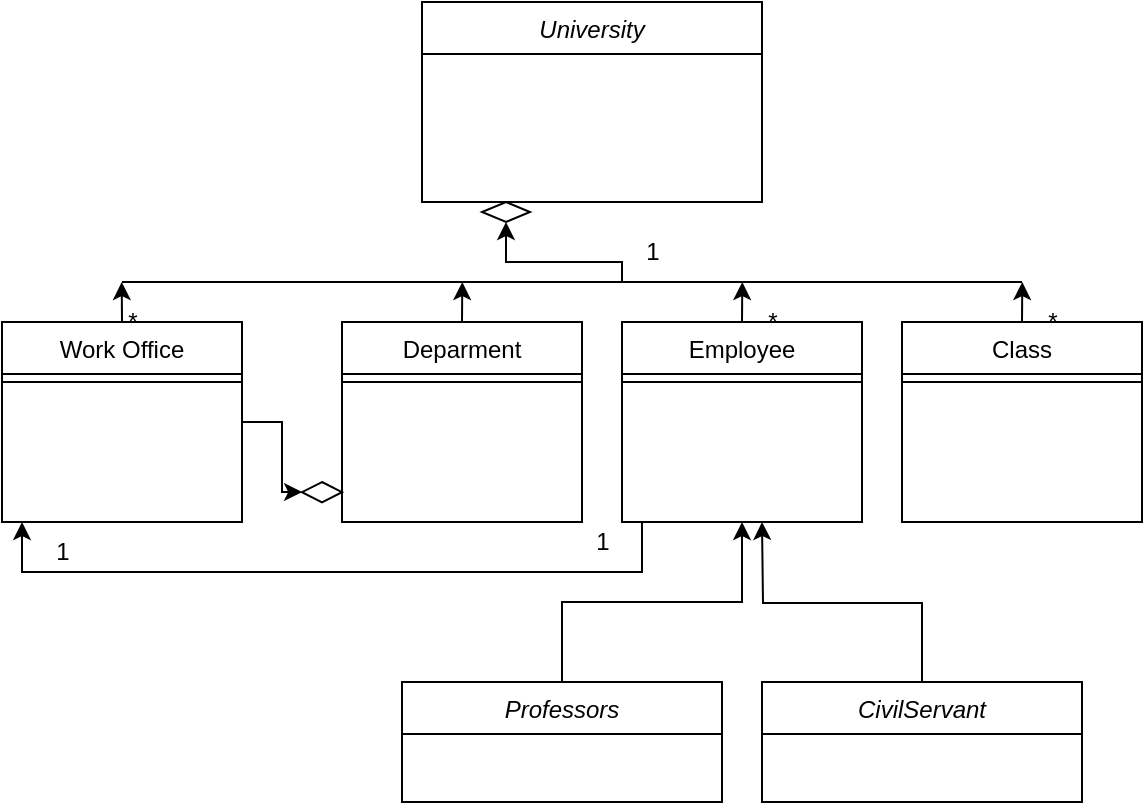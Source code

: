 <mxfile version="20.2.2" type="github">
  <diagram id="C5RBs43oDa-KdzZeNtuy" name="Page-1">
    <mxGraphModel dx="1185" dy="655" grid="1" gridSize="10" guides="1" tooltips="1" connect="1" arrows="1" fold="1" page="1" pageScale="1" pageWidth="827" pageHeight="1169" math="0" shadow="0">
      <root>
        <mxCell id="WIyWlLk6GJQsqaUBKTNV-0" />
        <mxCell id="WIyWlLk6GJQsqaUBKTNV-1" parent="WIyWlLk6GJQsqaUBKTNV-0" />
        <mxCell id="Nv24_8J4_AZsz7pSNWJQ-59" style="edgeStyle=orthogonalEdgeStyle;rounded=0;orthogonalLoop=1;jettySize=auto;html=1;" edge="1" parent="WIyWlLk6GJQsqaUBKTNV-1" source="zkfFHV4jXpPFQw0GAbJ--0">
          <mxGeometry relative="1" as="geometry">
            <mxPoint x="530" y="270" as="targetPoint" />
          </mxGeometry>
        </mxCell>
        <mxCell id="zkfFHV4jXpPFQw0GAbJ--0" value="CivilServant&#xa;" style="swimlane;fontStyle=2;align=center;verticalAlign=top;childLayout=stackLayout;horizontal=1;startSize=26;horizontalStack=0;resizeParent=1;resizeLast=0;collapsible=1;marginBottom=0;rounded=0;shadow=0;strokeWidth=1;" parent="WIyWlLk6GJQsqaUBKTNV-1" vertex="1">
          <mxGeometry x="530" y="350" width="160" height="60" as="geometry">
            <mxRectangle x="230" y="140" width="160" height="26" as="alternateBounds" />
          </mxGeometry>
        </mxCell>
        <mxCell id="Nv24_8J4_AZsz7pSNWJQ-53" style="edgeStyle=orthogonalEdgeStyle;rounded=0;orthogonalLoop=1;jettySize=auto;html=1;" edge="1" parent="WIyWlLk6GJQsqaUBKTNV-1" target="Nv24_8J4_AZsz7pSNWJQ-54">
          <mxGeometry relative="1" as="geometry">
            <mxPoint x="445" y="130" as="targetPoint" />
            <mxPoint x="440" y="150" as="sourcePoint" />
            <Array as="points">
              <mxPoint x="460" y="150" />
              <mxPoint x="460" y="140" />
              <mxPoint x="402" y="140" />
            </Array>
          </mxGeometry>
        </mxCell>
        <mxCell id="Nv24_8J4_AZsz7pSNWJQ-7" value="University&#xa;" style="swimlane;fontStyle=2;align=center;verticalAlign=top;childLayout=stackLayout;horizontal=1;startSize=26;horizontalStack=0;resizeParent=1;resizeLast=0;collapsible=1;marginBottom=0;rounded=0;shadow=0;strokeWidth=1;" vertex="1" parent="WIyWlLk6GJQsqaUBKTNV-1">
          <mxGeometry x="360" y="10" width="170" height="100" as="geometry">
            <mxRectangle x="230" y="140" width="160" height="26" as="alternateBounds" />
          </mxGeometry>
        </mxCell>
        <mxCell id="Nv24_8J4_AZsz7pSNWJQ-46" style="edgeStyle=orthogonalEdgeStyle;rounded=0;orthogonalLoop=1;jettySize=auto;html=1;exitX=0.5;exitY=0;exitDx=0;exitDy=0;" edge="1" parent="WIyWlLk6GJQsqaUBKTNV-1" source="Nv24_8J4_AZsz7pSNWJQ-21">
          <mxGeometry relative="1" as="geometry">
            <mxPoint x="660.143" y="150" as="targetPoint" />
          </mxGeometry>
        </mxCell>
        <mxCell id="Nv24_8J4_AZsz7pSNWJQ-21" value="Class&#xa;" style="swimlane;fontStyle=0;align=center;verticalAlign=top;childLayout=stackLayout;horizontal=1;startSize=26;horizontalStack=0;resizeParent=1;resizeLast=0;collapsible=1;marginBottom=0;rounded=0;shadow=0;strokeWidth=1;" vertex="1" parent="WIyWlLk6GJQsqaUBKTNV-1">
          <mxGeometry x="600" y="170" width="120" height="100" as="geometry">
            <mxRectangle x="340" y="380" width="170" height="26" as="alternateBounds" />
          </mxGeometry>
        </mxCell>
        <mxCell id="Nv24_8J4_AZsz7pSNWJQ-22" value="" style="line;html=1;strokeWidth=1;align=left;verticalAlign=middle;spacingTop=-1;spacingLeft=3;spacingRight=3;rotatable=0;labelPosition=right;points=[];portConstraint=eastwest;" vertex="1" parent="Nv24_8J4_AZsz7pSNWJQ-21">
          <mxGeometry y="26" width="120" height="8" as="geometry" />
        </mxCell>
        <mxCell id="Nv24_8J4_AZsz7pSNWJQ-48" style="edgeStyle=orthogonalEdgeStyle;rounded=0;orthogonalLoop=1;jettySize=auto;html=1;exitX=0.5;exitY=0;exitDx=0;exitDy=0;" edge="1" parent="WIyWlLk6GJQsqaUBKTNV-1" source="Nv24_8J4_AZsz7pSNWJQ-24">
          <mxGeometry relative="1" as="geometry">
            <mxPoint x="209.857" y="150" as="targetPoint" />
          </mxGeometry>
        </mxCell>
        <mxCell id="Nv24_8J4_AZsz7pSNWJQ-49" style="edgeStyle=orthogonalEdgeStyle;rounded=0;orthogonalLoop=1;jettySize=auto;html=1;exitX=1;exitY=0.5;exitDx=0;exitDy=0;" edge="1" parent="WIyWlLk6GJQsqaUBKTNV-1" source="Nv24_8J4_AZsz7pSNWJQ-24" target="Nv24_8J4_AZsz7pSNWJQ-50">
          <mxGeometry relative="1" as="geometry">
            <mxPoint x="300" y="220.143" as="targetPoint" />
          </mxGeometry>
        </mxCell>
        <mxCell id="Nv24_8J4_AZsz7pSNWJQ-24" value="Work Office" style="swimlane;fontStyle=0;align=center;verticalAlign=top;childLayout=stackLayout;horizontal=1;startSize=26;horizontalStack=0;resizeParent=1;resizeLast=0;collapsible=1;marginBottom=0;rounded=0;shadow=0;strokeWidth=1;" vertex="1" parent="WIyWlLk6GJQsqaUBKTNV-1">
          <mxGeometry x="150" y="170" width="120" height="100" as="geometry">
            <mxRectangle x="340" y="380" width="170" height="26" as="alternateBounds" />
          </mxGeometry>
        </mxCell>
        <mxCell id="Nv24_8J4_AZsz7pSNWJQ-25" value="" style="line;html=1;strokeWidth=1;align=left;verticalAlign=middle;spacingTop=-1;spacingLeft=3;spacingRight=3;rotatable=0;labelPosition=right;points=[];portConstraint=eastwest;" vertex="1" parent="Nv24_8J4_AZsz7pSNWJQ-24">
          <mxGeometry y="26" width="120" height="8" as="geometry" />
        </mxCell>
        <mxCell id="Nv24_8J4_AZsz7pSNWJQ-47" style="edgeStyle=orthogonalEdgeStyle;rounded=0;orthogonalLoop=1;jettySize=auto;html=1;exitX=0.5;exitY=0;exitDx=0;exitDy=0;" edge="1" parent="WIyWlLk6GJQsqaUBKTNV-1" source="Nv24_8J4_AZsz7pSNWJQ-26">
          <mxGeometry relative="1" as="geometry">
            <mxPoint x="380.143" y="150" as="targetPoint" />
          </mxGeometry>
        </mxCell>
        <mxCell id="Nv24_8J4_AZsz7pSNWJQ-26" value="Deparment" style="swimlane;fontStyle=0;align=center;verticalAlign=top;childLayout=stackLayout;horizontal=1;startSize=26;horizontalStack=0;resizeParent=1;resizeLast=0;collapsible=1;marginBottom=0;rounded=0;shadow=0;strokeWidth=1;" vertex="1" parent="WIyWlLk6GJQsqaUBKTNV-1">
          <mxGeometry x="320" y="170" width="120" height="100" as="geometry">
            <mxRectangle x="340" y="380" width="170" height="26" as="alternateBounds" />
          </mxGeometry>
        </mxCell>
        <mxCell id="Nv24_8J4_AZsz7pSNWJQ-27" value="" style="line;html=1;strokeWidth=1;align=left;verticalAlign=middle;spacingTop=-1;spacingLeft=3;spacingRight=3;rotatable=0;labelPosition=right;points=[];portConstraint=eastwest;" vertex="1" parent="Nv24_8J4_AZsz7pSNWJQ-26">
          <mxGeometry y="26" width="120" height="8" as="geometry" />
        </mxCell>
        <mxCell id="Nv24_8J4_AZsz7pSNWJQ-45" style="edgeStyle=orthogonalEdgeStyle;rounded=0;orthogonalLoop=1;jettySize=auto;html=1;exitX=0.5;exitY=0;exitDx=0;exitDy=0;" edge="1" parent="WIyWlLk6GJQsqaUBKTNV-1" source="Nv24_8J4_AZsz7pSNWJQ-32">
          <mxGeometry relative="1" as="geometry">
            <mxPoint x="520.143" y="150" as="targetPoint" />
          </mxGeometry>
        </mxCell>
        <mxCell id="Nv24_8J4_AZsz7pSNWJQ-60" style="edgeStyle=orthogonalEdgeStyle;rounded=0;orthogonalLoop=1;jettySize=auto;html=1;exitX=0;exitY=1;exitDx=0;exitDy=0;" edge="1" parent="WIyWlLk6GJQsqaUBKTNV-1" source="Nv24_8J4_AZsz7pSNWJQ-32">
          <mxGeometry relative="1" as="geometry">
            <mxPoint x="160" y="270" as="targetPoint" />
            <Array as="points">
              <mxPoint x="470" y="270" />
              <mxPoint x="470" y="295" />
              <mxPoint x="160" y="295" />
            </Array>
          </mxGeometry>
        </mxCell>
        <mxCell id="Nv24_8J4_AZsz7pSNWJQ-32" value="Employee" style="swimlane;fontStyle=0;align=center;verticalAlign=top;childLayout=stackLayout;horizontal=1;startSize=26;horizontalStack=0;resizeParent=1;resizeLast=0;collapsible=1;marginBottom=0;rounded=0;shadow=0;strokeWidth=1;" vertex="1" parent="WIyWlLk6GJQsqaUBKTNV-1">
          <mxGeometry x="460" y="170" width="120" height="100" as="geometry">
            <mxRectangle x="340" y="380" width="170" height="26" as="alternateBounds" />
          </mxGeometry>
        </mxCell>
        <mxCell id="Nv24_8J4_AZsz7pSNWJQ-33" value="" style="line;html=1;strokeWidth=1;align=left;verticalAlign=middle;spacingTop=-1;spacingLeft=3;spacingRight=3;rotatable=0;labelPosition=right;points=[];portConstraint=eastwest;" vertex="1" parent="Nv24_8J4_AZsz7pSNWJQ-32">
          <mxGeometry y="26" width="120" height="8" as="geometry" />
        </mxCell>
        <mxCell id="Nv24_8J4_AZsz7pSNWJQ-58" style="edgeStyle=orthogonalEdgeStyle;rounded=0;orthogonalLoop=1;jettySize=auto;html=1;exitX=0.5;exitY=0;exitDx=0;exitDy=0;entryX=0.5;entryY=1;entryDx=0;entryDy=0;" edge="1" parent="WIyWlLk6GJQsqaUBKTNV-1" source="Nv24_8J4_AZsz7pSNWJQ-35" target="Nv24_8J4_AZsz7pSNWJQ-32">
          <mxGeometry relative="1" as="geometry" />
        </mxCell>
        <mxCell id="Nv24_8J4_AZsz7pSNWJQ-35" value="Professors&#xa;" style="swimlane;fontStyle=2;align=center;verticalAlign=top;childLayout=stackLayout;horizontal=1;startSize=26;horizontalStack=0;resizeParent=1;resizeLast=0;collapsible=1;marginBottom=0;rounded=0;shadow=0;strokeWidth=1;" vertex="1" parent="WIyWlLk6GJQsqaUBKTNV-1">
          <mxGeometry x="350" y="350" width="160" height="60" as="geometry">
            <mxRectangle x="230" y="140" width="160" height="26" as="alternateBounds" />
          </mxGeometry>
        </mxCell>
        <mxCell id="Nv24_8J4_AZsz7pSNWJQ-44" value="" style="endArrow=none;html=1;rounded=0;" edge="1" parent="WIyWlLk6GJQsqaUBKTNV-1">
          <mxGeometry width="50" height="50" relative="1" as="geometry">
            <mxPoint x="210" y="150" as="sourcePoint" />
            <mxPoint x="660" y="150" as="targetPoint" />
          </mxGeometry>
        </mxCell>
        <mxCell id="Nv24_8J4_AZsz7pSNWJQ-50" value="" style="rhombus;whiteSpace=wrap;html=1;" vertex="1" parent="WIyWlLk6GJQsqaUBKTNV-1">
          <mxGeometry x="300" y="250" width="20" height="10.14" as="geometry" />
        </mxCell>
        <mxCell id="Nv24_8J4_AZsz7pSNWJQ-54" value="" style="rhombus;whiteSpace=wrap;html=1;" vertex="1" parent="WIyWlLk6GJQsqaUBKTNV-1">
          <mxGeometry x="390" y="110" width="24" height="10" as="geometry" />
        </mxCell>
        <mxCell id="Nv24_8J4_AZsz7pSNWJQ-61" value="1" style="text;html=1;align=center;verticalAlign=middle;resizable=0;points=[];autosize=1;strokeColor=none;fillColor=none;" vertex="1" parent="WIyWlLk6GJQsqaUBKTNV-1">
          <mxGeometry x="165" y="270" width="30" height="30" as="geometry" />
        </mxCell>
        <mxCell id="Nv24_8J4_AZsz7pSNWJQ-62" value="1" style="text;html=1;align=center;verticalAlign=middle;resizable=0;points=[];autosize=1;strokeColor=none;fillColor=none;" vertex="1" parent="WIyWlLk6GJQsqaUBKTNV-1">
          <mxGeometry x="435" y="265" width="30" height="30" as="geometry" />
        </mxCell>
        <mxCell id="Nv24_8J4_AZsz7pSNWJQ-63" value="*" style="text;html=1;align=center;verticalAlign=middle;resizable=0;points=[];autosize=1;strokeColor=none;fillColor=none;" vertex="1" parent="WIyWlLk6GJQsqaUBKTNV-1">
          <mxGeometry x="660" y="155" width="30" height="30" as="geometry" />
        </mxCell>
        <mxCell id="Nv24_8J4_AZsz7pSNWJQ-64" value="*" style="text;html=1;align=center;verticalAlign=middle;resizable=0;points=[];autosize=1;strokeColor=none;fillColor=none;" vertex="1" parent="WIyWlLk6GJQsqaUBKTNV-1">
          <mxGeometry x="520" y="155" width="30" height="30" as="geometry" />
        </mxCell>
        <mxCell id="Nv24_8J4_AZsz7pSNWJQ-65" value="*" style="text;html=1;align=center;verticalAlign=middle;resizable=0;points=[];autosize=1;strokeColor=none;fillColor=none;" vertex="1" parent="WIyWlLk6GJQsqaUBKTNV-1">
          <mxGeometry x="200" y="155" width="30" height="30" as="geometry" />
        </mxCell>
        <mxCell id="Nv24_8J4_AZsz7pSNWJQ-66" value="1" style="text;html=1;align=center;verticalAlign=middle;resizable=0;points=[];autosize=1;strokeColor=none;fillColor=none;" vertex="1" parent="WIyWlLk6GJQsqaUBKTNV-1">
          <mxGeometry x="460" y="120" width="30" height="30" as="geometry" />
        </mxCell>
      </root>
    </mxGraphModel>
  </diagram>
</mxfile>

